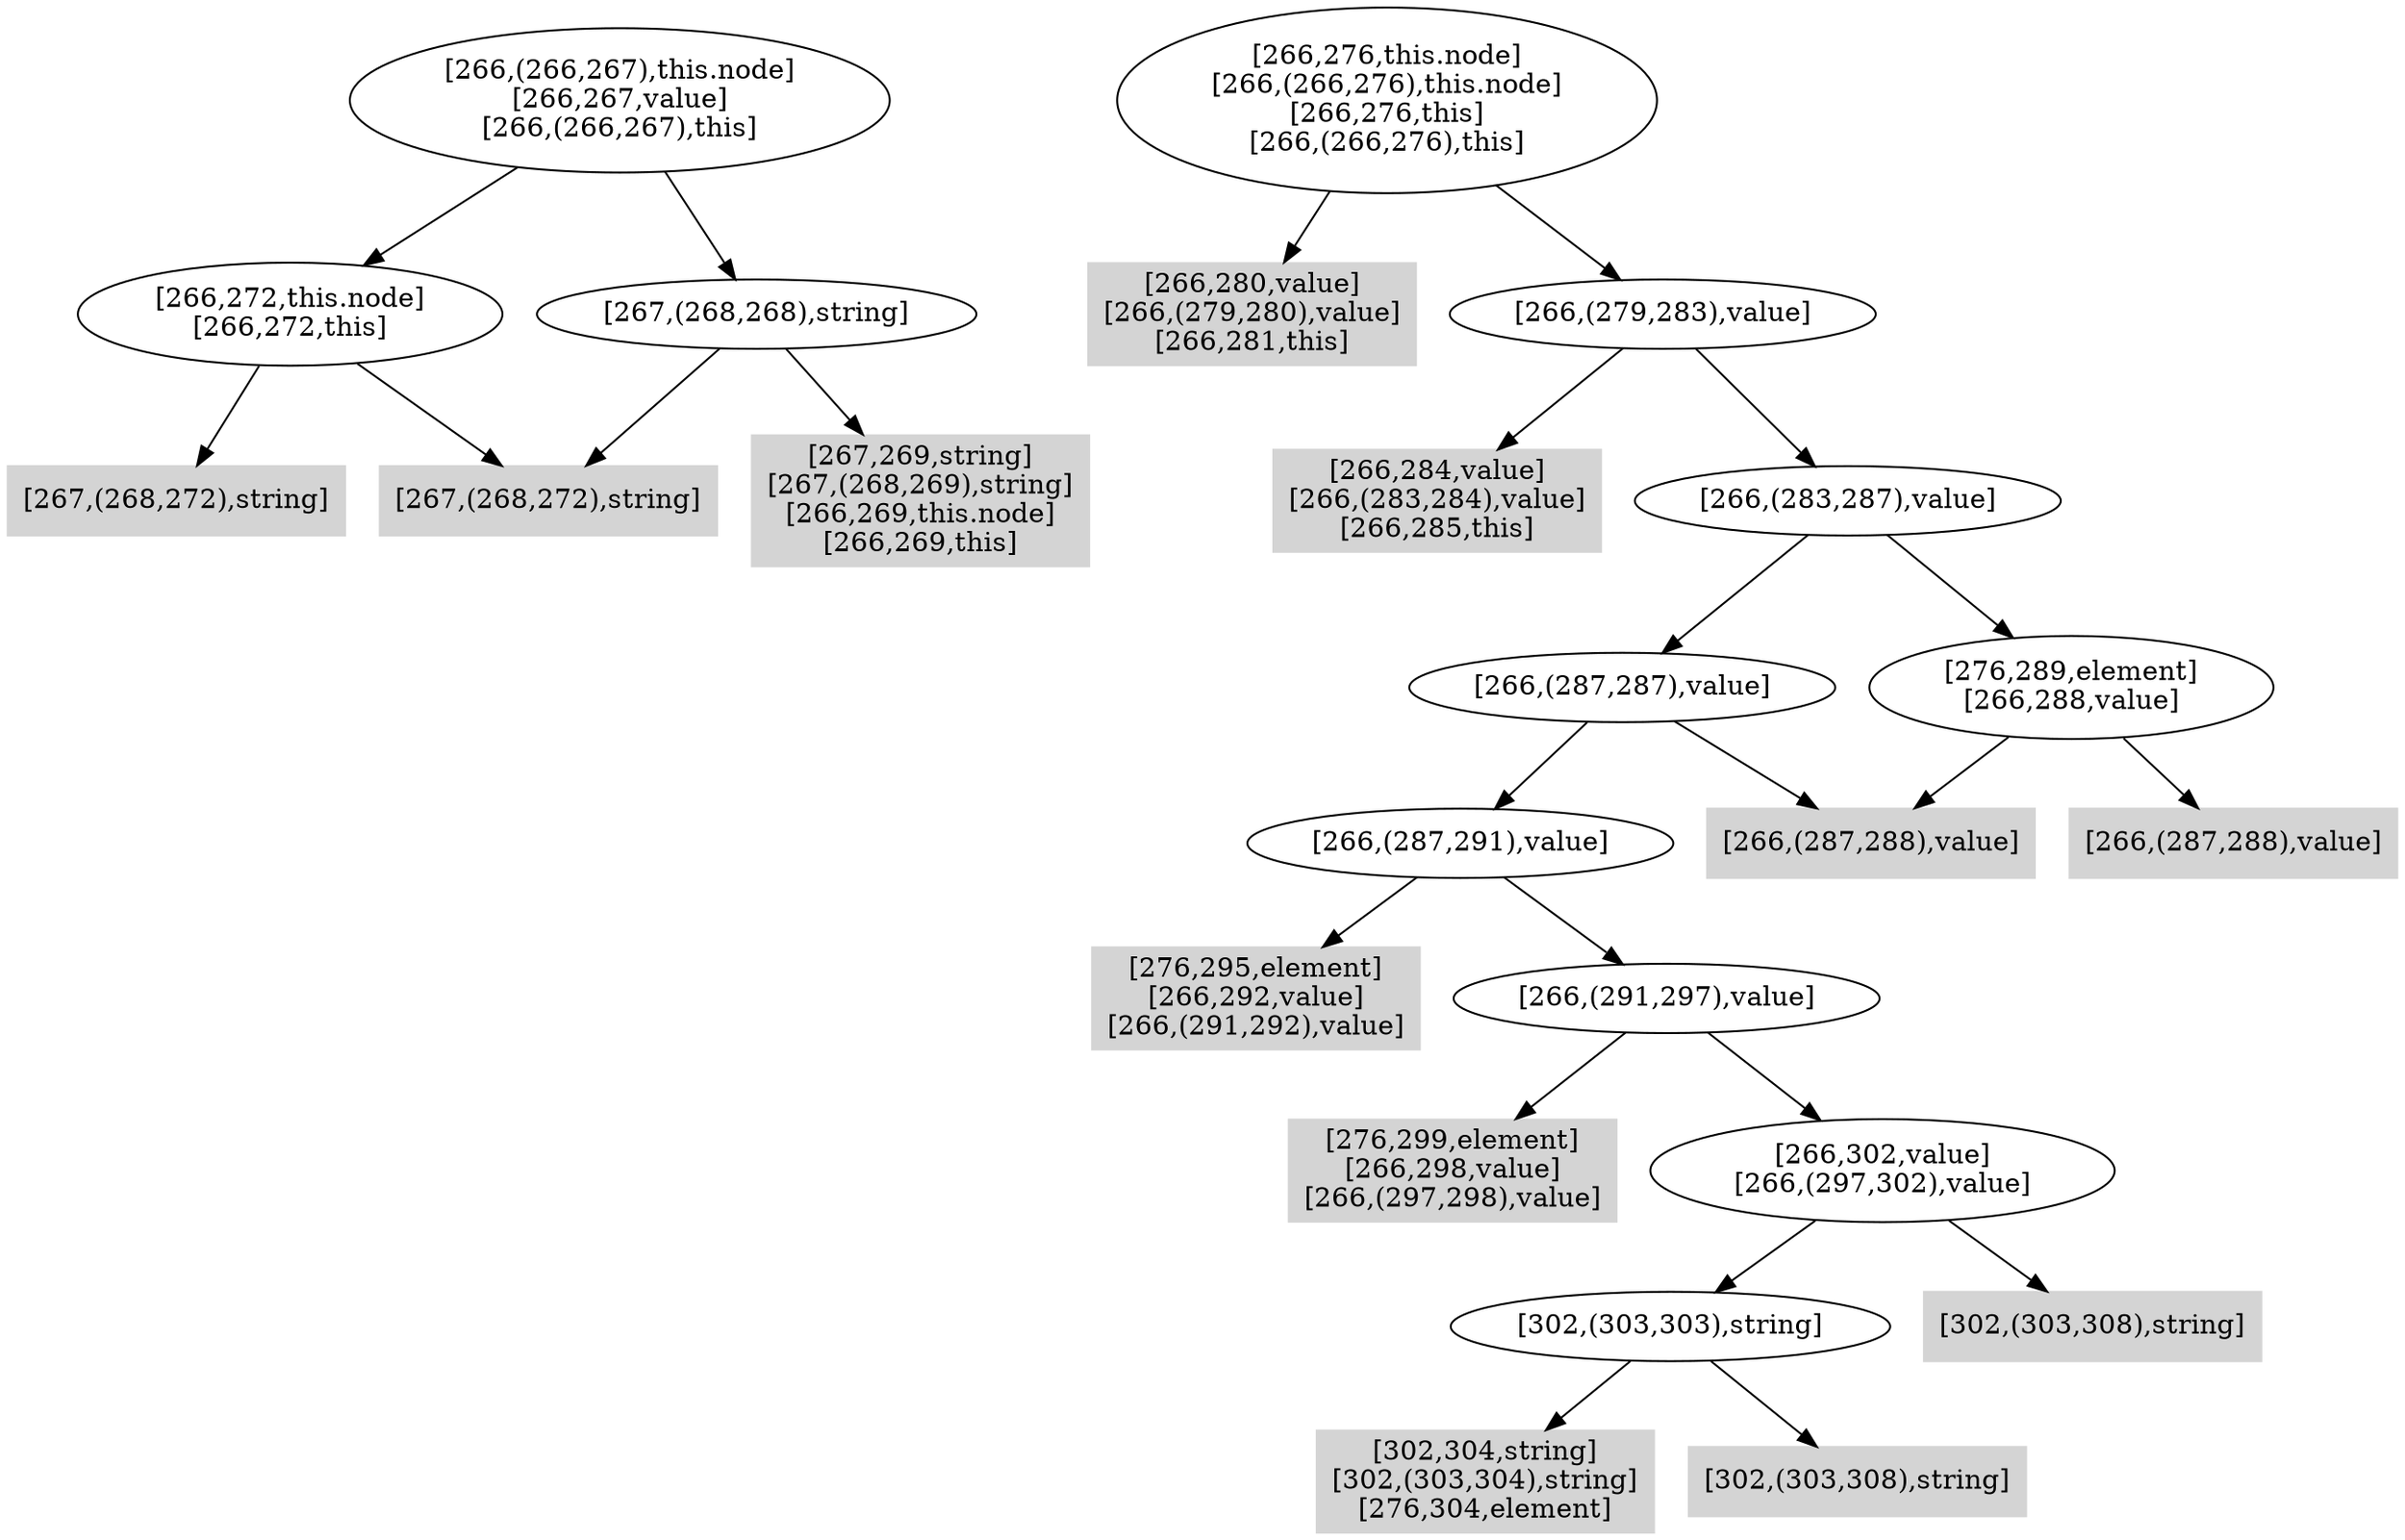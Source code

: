 digraph { 
82 [shape=box,style=filled,color=".0 .0 .83",label="[267,(268,272),string]"];
83 [shape=box,style=filled,color=".0 .0 .83",label="[267,(268,272),string]"];
84 [label="[266,272,this.node]\n[266,272,this]"];
85 [shape=box,style=filled,color=".0 .0 .83",label="[267,269,string]\n[267,(268,269),string]\n[266,269,this.node]\n[266,269,this]"];
86 [label="[267,(268,268),string]"];
87 [label="[266,(266,267),this.node]\n[266,267,value]\n[266,(266,267),this]"];
88 [shape=box,style=filled,color=".0 .0 .83",label="[266,284,value]\n[266,(283,284),value]\n[266,285,this]"];
89 [shape=box,style=filled,color=".0 .0 .83",label="[266,280,value]\n[266,(279,280),value]\n[266,281,this]"];
90 [shape=box,style=filled,color=".0 .0 .83",label="[266,(287,288),value]"];
91 [shape=box,style=filled,color=".0 .0 .83",label="[276,295,element]\n[266,292,value]\n[266,(291,292),value]"];
92 [shape=box,style=filled,color=".0 .0 .83",label="[276,299,element]\n[266,298,value]\n[266,(297,298),value]"];
93 [shape=box,style=filled,color=".0 .0 .83",label="[302,304,string]\n[302,(303,304),string]\n[276,304,element]"];
94 [shape=box,style=filled,color=".0 .0 .83",label="[302,(303,308),string]"];
95 [label="[302,(303,303),string]"];
96 [shape=box,style=filled,color=".0 .0 .83",label="[302,(303,308),string]"];
97 [label="[266,302,value]\n[266,(297,302),value]"];
98 [label="[266,(291,297),value]"];
99 [label="[266,(287,291),value]"];
100 [label="[266,(287,287),value]"];
101 [shape=box,style=filled,color=".0 .0 .83",label="[266,(287,288),value]"];
102 [label="[276,289,element]\n[266,288,value]"];
103 [label="[266,(283,287),value]"];
104 [label="[266,(279,283),value]"];
105 [label="[266,276,this.node]\n[266,(266,276),this.node]\n[266,276,this]\n[266,(266,276),this]"];
84 -> 82;
84 -> 83;
86 -> 83;
86 -> 85;
87 -> 84;
87 -> 86;
95 -> 93;
95 -> 94;
97 -> 95;
97 -> 96;
98 -> 92;
98 -> 97;
99 -> 91;
99 -> 98;
100 -> 90;
100 -> 99;
102 -> 90;
102 -> 101;
103 -> 100;
103 -> 102;
104 -> 88;
104 -> 103;
105 -> 89;
105 -> 104;
}